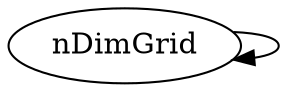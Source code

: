 /* Created by mdot for Matlab */
digraph m2html {
  nDimGrid -> nDimGrid;

  nDimGrid [URL="nDimGrid.html"];
}
